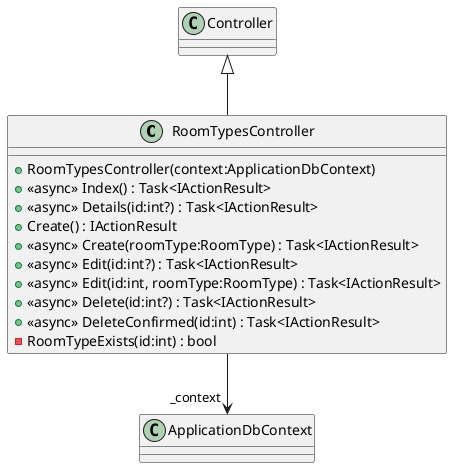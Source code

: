 @startuml
class RoomTypesController {
    + RoomTypesController(context:ApplicationDbContext)
    + <<async>> Index() : Task<IActionResult>
    + <<async>> Details(id:int?) : Task<IActionResult>
    + Create() : IActionResult
    + <<async>> Create(roomType:RoomType) : Task<IActionResult>
    + <<async>> Edit(id:int?) : Task<IActionResult>
    + <<async>> Edit(id:int, roomType:RoomType) : Task<IActionResult>
    + <<async>> Delete(id:int?) : Task<IActionResult>
    + <<async>> DeleteConfirmed(id:int) : Task<IActionResult>
    - RoomTypeExists(id:int) : bool
}
Controller <|-- RoomTypesController
RoomTypesController --> "_context" ApplicationDbContext
@enduml
